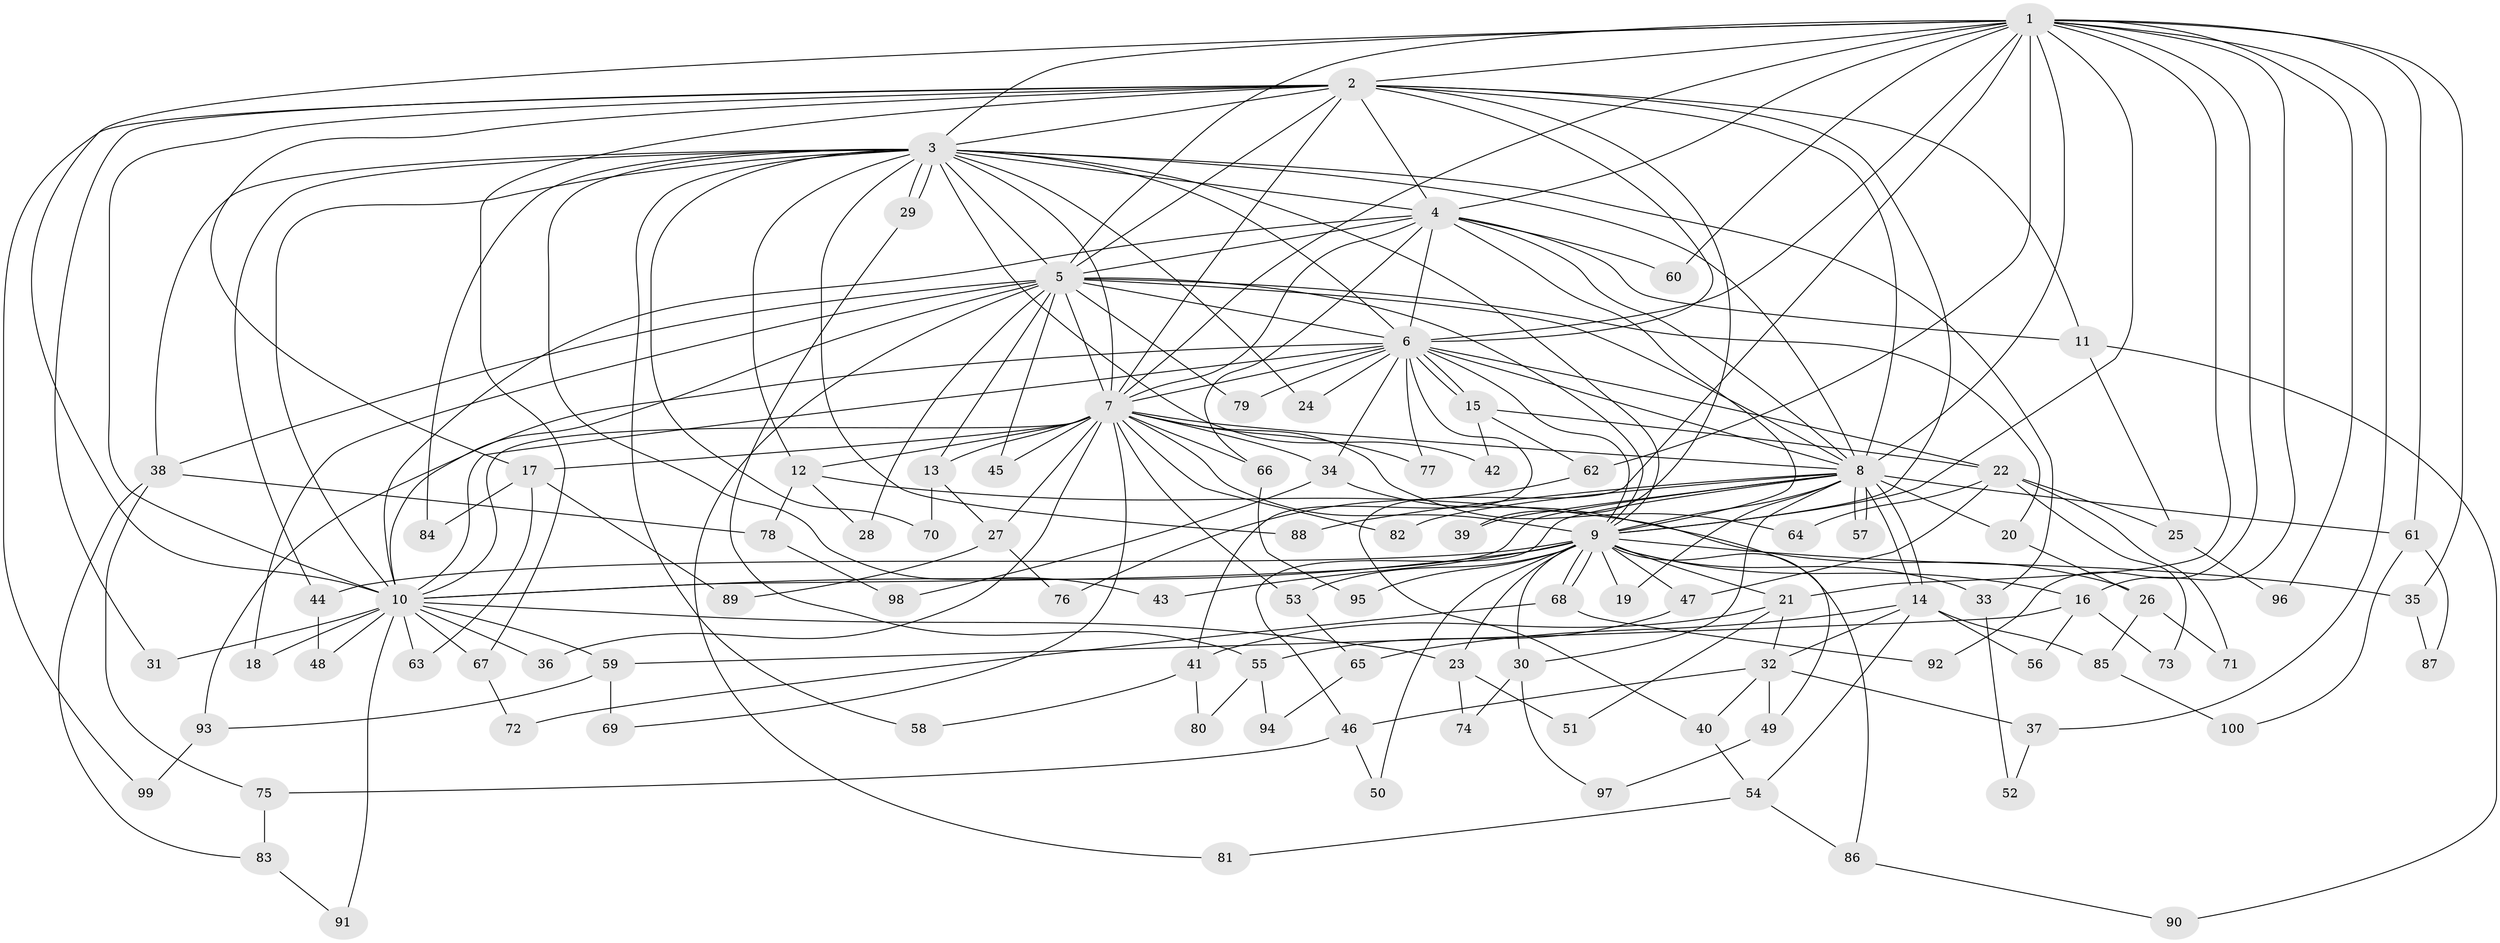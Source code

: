 // Generated by graph-tools (version 1.1) at 2025/34/03/09/25 02:34:36]
// undirected, 100 vertices, 225 edges
graph export_dot {
graph [start="1"]
  node [color=gray90,style=filled];
  1;
  2;
  3;
  4;
  5;
  6;
  7;
  8;
  9;
  10;
  11;
  12;
  13;
  14;
  15;
  16;
  17;
  18;
  19;
  20;
  21;
  22;
  23;
  24;
  25;
  26;
  27;
  28;
  29;
  30;
  31;
  32;
  33;
  34;
  35;
  36;
  37;
  38;
  39;
  40;
  41;
  42;
  43;
  44;
  45;
  46;
  47;
  48;
  49;
  50;
  51;
  52;
  53;
  54;
  55;
  56;
  57;
  58;
  59;
  60;
  61;
  62;
  63;
  64;
  65;
  66;
  67;
  68;
  69;
  70;
  71;
  72;
  73;
  74;
  75;
  76;
  77;
  78;
  79;
  80;
  81;
  82;
  83;
  84;
  85;
  86;
  87;
  88;
  89;
  90;
  91;
  92;
  93;
  94;
  95;
  96;
  97;
  98;
  99;
  100;
  1 -- 2;
  1 -- 3;
  1 -- 4;
  1 -- 5;
  1 -- 6;
  1 -- 7;
  1 -- 8;
  1 -- 9;
  1 -- 10;
  1 -- 16;
  1 -- 21;
  1 -- 35;
  1 -- 37;
  1 -- 40;
  1 -- 60;
  1 -- 61;
  1 -- 62;
  1 -- 92;
  1 -- 96;
  2 -- 3;
  2 -- 4;
  2 -- 5;
  2 -- 6;
  2 -- 7;
  2 -- 8;
  2 -- 9;
  2 -- 10;
  2 -- 11;
  2 -- 17;
  2 -- 31;
  2 -- 39;
  2 -- 67;
  2 -- 99;
  3 -- 4;
  3 -- 5;
  3 -- 6;
  3 -- 7;
  3 -- 8;
  3 -- 9;
  3 -- 10;
  3 -- 12;
  3 -- 24;
  3 -- 29;
  3 -- 29;
  3 -- 33;
  3 -- 38;
  3 -- 42;
  3 -- 43;
  3 -- 44;
  3 -- 58;
  3 -- 70;
  3 -- 84;
  3 -- 88;
  4 -- 5;
  4 -- 6;
  4 -- 7;
  4 -- 8;
  4 -- 9;
  4 -- 10;
  4 -- 11;
  4 -- 60;
  4 -- 66;
  5 -- 6;
  5 -- 7;
  5 -- 8;
  5 -- 9;
  5 -- 10;
  5 -- 13;
  5 -- 18;
  5 -- 20;
  5 -- 28;
  5 -- 38;
  5 -- 45;
  5 -- 79;
  5 -- 81;
  6 -- 7;
  6 -- 8;
  6 -- 9;
  6 -- 10;
  6 -- 15;
  6 -- 15;
  6 -- 22;
  6 -- 24;
  6 -- 34;
  6 -- 41;
  6 -- 77;
  6 -- 79;
  6 -- 93;
  7 -- 8;
  7 -- 9;
  7 -- 10;
  7 -- 12;
  7 -- 13;
  7 -- 17;
  7 -- 27;
  7 -- 34;
  7 -- 36;
  7 -- 45;
  7 -- 53;
  7 -- 64;
  7 -- 66;
  7 -- 69;
  7 -- 77;
  7 -- 82;
  8 -- 9;
  8 -- 10;
  8 -- 14;
  8 -- 14;
  8 -- 19;
  8 -- 20;
  8 -- 30;
  8 -- 39;
  8 -- 46;
  8 -- 57;
  8 -- 57;
  8 -- 61;
  8 -- 82;
  8 -- 88;
  9 -- 10;
  9 -- 16;
  9 -- 19;
  9 -- 21;
  9 -- 23;
  9 -- 30;
  9 -- 33;
  9 -- 35;
  9 -- 43;
  9 -- 44;
  9 -- 47;
  9 -- 50;
  9 -- 53;
  9 -- 68;
  9 -- 68;
  9 -- 86;
  9 -- 95;
  10 -- 18;
  10 -- 23;
  10 -- 31;
  10 -- 36;
  10 -- 48;
  10 -- 59;
  10 -- 63;
  10 -- 67;
  10 -- 91;
  11 -- 25;
  11 -- 90;
  12 -- 26;
  12 -- 28;
  12 -- 78;
  13 -- 27;
  13 -- 70;
  14 -- 32;
  14 -- 54;
  14 -- 56;
  14 -- 65;
  14 -- 85;
  15 -- 22;
  15 -- 42;
  15 -- 62;
  16 -- 56;
  16 -- 59;
  16 -- 73;
  17 -- 63;
  17 -- 84;
  17 -- 89;
  20 -- 26;
  21 -- 32;
  21 -- 41;
  21 -- 51;
  22 -- 25;
  22 -- 47;
  22 -- 64;
  22 -- 71;
  22 -- 73;
  23 -- 51;
  23 -- 74;
  25 -- 96;
  26 -- 71;
  26 -- 85;
  27 -- 76;
  27 -- 89;
  29 -- 55;
  30 -- 74;
  30 -- 97;
  32 -- 37;
  32 -- 40;
  32 -- 46;
  32 -- 49;
  33 -- 52;
  34 -- 49;
  34 -- 98;
  35 -- 87;
  37 -- 52;
  38 -- 75;
  38 -- 78;
  38 -- 83;
  40 -- 54;
  41 -- 58;
  41 -- 80;
  44 -- 48;
  46 -- 50;
  46 -- 75;
  47 -- 55;
  49 -- 97;
  53 -- 65;
  54 -- 81;
  54 -- 86;
  55 -- 80;
  55 -- 94;
  59 -- 69;
  59 -- 93;
  61 -- 87;
  61 -- 100;
  62 -- 76;
  65 -- 94;
  66 -- 95;
  67 -- 72;
  68 -- 72;
  68 -- 92;
  75 -- 83;
  78 -- 98;
  83 -- 91;
  85 -- 100;
  86 -- 90;
  93 -- 99;
}
